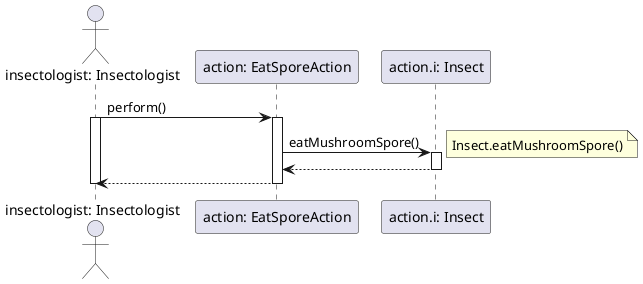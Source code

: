 @startuml EatSporeAction.perform

actor "insectologist: Insectologist" as insectologist
participant "action: EatSporeAction" as mi_action
participant "action.i: Insect" as insect

insectologist -> mi_action: perform()
activate insectologist
activate mi_action

mi_action -> insect: eatMushroomSpore()
activate insect
note right: Insect.eatMushroomSpore()

mi_action <-- insect
deactivate insect

insectologist <-- mi_action
deactivate mi_action
deactivate insectologist

@enduml